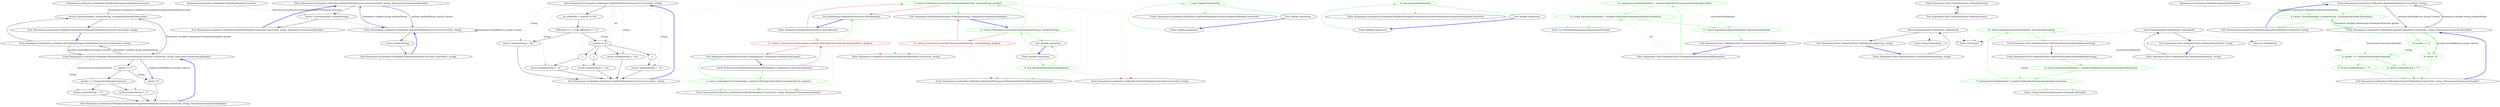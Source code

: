 digraph  {
n10 [label="Humanizer.Localisation.Ordinalize.BrazilianPortugueseOrdinalizeConverter", span=""];
n0 [cluster="Humanizer.Localisation.Ordinalize.BrazilianPortugueseOrdinalizeConverter.Convert(int, string)", label="Entry Humanizer.Localisation.Ordinalize.BrazilianPortugueseOrdinalizeConverter.Convert(int, string)", span="6-6"];
n1 [cluster="Humanizer.Localisation.Ordinalize.BrazilianPortugueseOrdinalizeConverter.Convert(int, string)", label="return Convert(number, numberString, GrammaticalGender.Masculine);", span="8-8"];
n2 [cluster="Humanizer.Localisation.Ordinalize.BrazilianPortugueseOrdinalizeConverter.Convert(int, string)", label="Exit Humanizer.Localisation.Ordinalize.BrazilianPortugueseOrdinalizeConverter.Convert(int, string)", span="6-6"];
n3 [cluster="Humanizer.Localisation.Ordinalize.BrazilianPortugueseOrdinalizeConverter.Convert(int, string, Humanizer.GrammaticalGender)", label="Entry Humanizer.Localisation.Ordinalize.BrazilianPortugueseOrdinalizeConverter.Convert(int, string, Humanizer.GrammaticalGender)", span="11-11"];
n4 [cluster="Humanizer.Localisation.Ordinalize.BrazilianPortugueseOrdinalizeConverter.Convert(int, string, Humanizer.GrammaticalGender)", label="number == 0", span="14-14"];
n6 [cluster="Humanizer.Localisation.Ordinalize.BrazilianPortugueseOrdinalizeConverter.Convert(int, string, Humanizer.GrammaticalGender)", label="gender == GrammaticalGender.Feminine", span="17-17"];
n7 [cluster="Humanizer.Localisation.Ordinalize.BrazilianPortugueseOrdinalizeConverter.Convert(int, string, Humanizer.GrammaticalGender)", label="return numberString + ''ª'';", span="18-18"];
n8 [cluster="Humanizer.Localisation.Ordinalize.BrazilianPortugueseOrdinalizeConverter.Convert(int, string, Humanizer.GrammaticalGender)", label="return numberString + ''º'';", span="20-20"];
n5 [cluster="Humanizer.Localisation.Ordinalize.BrazilianPortugueseOrdinalizeConverter.Convert(int, string, Humanizer.GrammaticalGender)", label="return ''0'';", span="15-15"];
n9 [cluster="Humanizer.Localisation.Ordinalize.BrazilianPortugueseOrdinalizeConverter.Convert(int, string, Humanizer.GrammaticalGender)", label="Exit Humanizer.Localisation.Ordinalize.BrazilianPortugueseOrdinalizeConverter.Convert(int, string, Humanizer.GrammaticalGender)", span="11-11"];
m0_0 [cluster="Humanizer.Localisation.Ordinalize.DefaultOrdinalizeConverter.Convert(int, string, Humanizer.GrammaticalGender)", file="DefaultOrdinalizeConverter.cs", label="Entry Humanizer.Localisation.Ordinalize.DefaultOrdinalizeConverter.Convert(int, string, Humanizer.GrammaticalGender)", span="6-6"];
m0_1 [cluster="Humanizer.Localisation.Ordinalize.DefaultOrdinalizeConverter.Convert(int, string, Humanizer.GrammaticalGender)", file="DefaultOrdinalizeConverter.cs", label="return Convert(number, numberString);", span="8-8"];
m0_2 [cluster="Humanizer.Localisation.Ordinalize.DefaultOrdinalizeConverter.Convert(int, string, Humanizer.GrammaticalGender)", file="DefaultOrdinalizeConverter.cs", label="Exit Humanizer.Localisation.Ordinalize.DefaultOrdinalizeConverter.Convert(int, string, Humanizer.GrammaticalGender)", span="6-6"];
m0_3 [cluster="Humanizer.Localisation.Ordinalize.DefaultOrdinalizeConverter.Convert(int, string)", file="DefaultOrdinalizeConverter.cs", label="Entry Humanizer.Localisation.Ordinalize.DefaultOrdinalizeConverter.Convert(int, string)", span="11-11"];
m0_4 [cluster="Humanizer.Localisation.Ordinalize.DefaultOrdinalizeConverter.Convert(int, string)", file="DefaultOrdinalizeConverter.cs", label="return numberString;", span="13-13"];
m0_5 [cluster="Humanizer.Localisation.Ordinalize.DefaultOrdinalizeConverter.Convert(int, string)", file="DefaultOrdinalizeConverter.cs", label="Exit Humanizer.Localisation.Ordinalize.DefaultOrdinalizeConverter.Convert(int, string)", span="11-11"];
m0_6 [file="DefaultOrdinalizeConverter.cs", label="Humanizer.Localisation.Ordinalize.DefaultOrdinalizeConverter", span=""];
m1_0 [cluster="Humanizer.Localisation.Ordinalize.EnglishOrdinalizeConverter.Convert(int, string)", file="EnglishOrdinalizeConverter.cs", label="Entry Humanizer.Localisation.Ordinalize.EnglishOrdinalizeConverter.Convert(int, string)", span="6-6"];
m1_1 [cluster="Humanizer.Localisation.Ordinalize.EnglishOrdinalizeConverter.Convert(int, string)", file="EnglishOrdinalizeConverter.cs", label="int nMod100 = number % 100", span="8-8"];
m1_3 [cluster="Humanizer.Localisation.Ordinalize.EnglishOrdinalizeConverter.Convert(int, string)", file="EnglishOrdinalizeConverter.cs", label="return numberString + ''th'';", span="12-12"];
m1_4 [cluster="Humanizer.Localisation.Ordinalize.EnglishOrdinalizeConverter.Convert(int, string)", file="EnglishOrdinalizeConverter.cs", label="number % 10", span="15-15"];
m1_6 [cluster="Humanizer.Localisation.Ordinalize.EnglishOrdinalizeConverter.Convert(int, string)", file="EnglishOrdinalizeConverter.cs", label="return numberString + ''st'';", span="18-18"];
m1_8 [cluster="Humanizer.Localisation.Ordinalize.EnglishOrdinalizeConverter.Convert(int, string)", file="EnglishOrdinalizeConverter.cs", label="return numberString + ''nd'';", span="21-21"];
m1_10 [cluster="Humanizer.Localisation.Ordinalize.EnglishOrdinalizeConverter.Convert(int, string)", file="EnglishOrdinalizeConverter.cs", label="return numberString + ''rd'';", span="24-24"];
m1_11 [cluster="Humanizer.Localisation.Ordinalize.EnglishOrdinalizeConverter.Convert(int, string)", file="EnglishOrdinalizeConverter.cs", label="return numberString + ''th'';", span="27-27"];
m1_2 [cluster="Humanizer.Localisation.Ordinalize.EnglishOrdinalizeConverter.Convert(int, string)", file="EnglishOrdinalizeConverter.cs", label="nMod100 >= 11 && nMod100 <= 13", span="10-10"];
m1_5 [cluster="Humanizer.Localisation.Ordinalize.EnglishOrdinalizeConverter.Convert(int, string)", file="EnglishOrdinalizeConverter.cs", label=1, span="17-17"];
m1_7 [cluster="Humanizer.Localisation.Ordinalize.EnglishOrdinalizeConverter.Convert(int, string)", file="EnglishOrdinalizeConverter.cs", label=2, span="20-20"];
m1_9 [cluster="Humanizer.Localisation.Ordinalize.EnglishOrdinalizeConverter.Convert(int, string)", file="EnglishOrdinalizeConverter.cs", label=3, span="23-23"];
m1_12 [cluster="Humanizer.Localisation.Ordinalize.EnglishOrdinalizeConverter.Convert(int, string)", file="EnglishOrdinalizeConverter.cs", label="Exit Humanizer.Localisation.Ordinalize.EnglishOrdinalizeConverter.Convert(int, string)", span="6-6"];
m2_20 [cluster="Humanizer.Localisation.Ordinalizer.DefaultOrdinalizer.Convert(int, string, Humanizer.GrammaticalGender)", file="OrdinalizeExtensions.cs", label="Entry Humanizer.Localisation.Ordinalizer.DefaultOrdinalizer.Convert(int, string, Humanizer.GrammaticalGender)", span="4-4"];
m2_17 [cluster="Humanizer.OrdinalizeExtensions.Ordinalize(int)", file="OrdinalizeExtensions.cs", label="Entry Humanizer.OrdinalizeExtensions.Ordinalize(int)", span="47-47"];
m2_18 [cluster="Humanizer.OrdinalizeExtensions.Ordinalize(string, Humanizer.GrammaticalGender)", color=green, community=0, file="OrdinalizeExtensions.cs", label="9: return Ordinalizer.Convert(int.Parse(numberString), numberString, gender);", span="41-41"];
m2_22 [cluster="Humanizer.OrdinalizeExtensions.Ordinalize(int, Humanizer.GrammaticalGender)", color=red, community=0, file="OrdinalizeExtensions.cs", label="11: return Converter.Convert(number, number.ToString(CultureInfo.InvariantCulture), gender);", span="63-63"];
m2_19 [cluster="Humanizer.OrdinalizeExtensions.Ordinalize(int)", file="OrdinalizeExtensions.cs", label="Exit Humanizer.OrdinalizeExtensions.Ordinalize(int)", span="47-47"];
m2_13 [cluster="Humanizer.OrdinalizeExtensions.Ordinalize(string)", color=green, community=0, file="OrdinalizeExtensions.cs", label="11: return Ordinalizer.Convert(int.Parse(numberString), numberString);", span="27-27"];
m2_14 [cluster="Humanizer.OrdinalizeExtensions.Ordinalize(string, Humanizer.GrammaticalGender)", color=red, community=0, file="OrdinalizeExtensions.cs", label="11: return Converter.Convert(int.Parse(numberString), numberString, gender);", span="39-39"];
m2_15 [cluster="Humanizer.OrdinalizeExtensions.Ordinalize(string, Humanizer.GrammaticalGender)", file="OrdinalizeExtensions.cs", label="Exit Humanizer.OrdinalizeExtensions.Ordinalize(string, Humanizer.GrammaticalGender)", span="37-37"];
m2_3 [cluster="Humanizer.Localisation.Ordinalize.EnglishOrdinalizeConverter.EnglishOrdinalizeConverter()", file="OrdinalizeExtensions.cs", label="Entry Humanizer.Localisation.Ordinalize.EnglishOrdinalizeConverter.EnglishOrdinalizeConverter()", span="4-4"];
m2_7 [cluster="Humanizer.Localisation.Ordinalize.BrazilianPortugueseOrdinalizeConverter.BrazilianPortugueseOrdinalizeConverter()", file="OrdinalizeExtensions.cs", label="Entry Humanizer.Localisation.Ordinalize.BrazilianPortugueseOrdinalizeConverter.BrazilianPortugueseOrdinalizeConverter()", span="4-4"];
m2_8 [cluster="lambda expression", file="OrdinalizeExtensions.cs", label="Entry lambda expression", span="17-17"];
m2_9 [cluster="lambda expression", color=green, community=0, file="OrdinalizeExtensions.cs", label="9: new BrazilianPortugueseOrdinalizer()", span="17-17"];
m2_10 [cluster="lambda expression", file="OrdinalizeExtensions.cs", label="Exit lambda expression", span="17-17"];
m2_21 [cluster="Humanizer.OrdinalizeExtensions.Ordinalize(int, Humanizer.GrammaticalGender)", file="OrdinalizeExtensions.cs", label="Entry Humanizer.OrdinalizeExtensions.Ordinalize(int, Humanizer.GrammaticalGender)", span="61-61"];
m2_26 [cluster="Humanizer.OrdinalizeExtensions.Ordinalize(int, Humanizer.GrammaticalGender)", color=green, community=0, file="OrdinalizeExtensions.cs", label="1: return Ordinalizer.Convert(number, number.ToString(CultureInfo.InvariantCulture), gender);", span="65-65"];
m2_23 [cluster="Humanizer.OrdinalizeExtensions.Ordinalize(int, Humanizer.GrammaticalGender)", file="OrdinalizeExtensions.cs", label="Exit Humanizer.OrdinalizeExtensions.Ordinalize(int, Humanizer.GrammaticalGender)", span="61-61"];
m2_11 [cluster="Humanizer.Localisation.Ordinalizer.BrazilianPortugueseOrdinalizer.BrazilianPortugueseOrdinalizer()", file="OrdinalizeExtensions.cs", label="Entry Humanizer.Localisation.Ordinalizer.BrazilianPortugueseOrdinalizer.BrazilianPortugueseOrdinalizer()", span="2-2"];
m2_16 [cluster="Humanizer.Localisation.Ordinalizer.DefaultOrdinalizer.Convert(int, string)", file="OrdinalizeExtensions.cs", label="Entry Humanizer.Localisation.Ordinalizer.DefaultOrdinalizer.Convert(int, string)", span="9-9"];
m2_0 [cluster="lambda expression", file="OrdinalizeExtensions.cs", label="Entry lambda expression", span="15-15"];
m2_1 [cluster="lambda expression", color=green, community=0, file="OrdinalizeExtensions.cs", label="1: new EnglishOrdinalizer()", span="15-15"];
m2_2 [cluster="lambda expression", file="OrdinalizeExtensions.cs", label="Exit lambda expression", span="15-15"];
m2_4 [cluster="lambda expression", file="OrdinalizeExtensions.cs", label="Entry lambda expression", span="16-16"];
m2_5 [cluster="lambda expression", color=green, community=0, file="OrdinalizeExtensions.cs", label="0: new SpanishOrdinalizer()", span="16-16"];
m2_6 [cluster="lambda expression", file="OrdinalizeExtensions.cs", label="Exit lambda expression", span="16-16"];
m2_12 [cluster="Humanizer.Localisation.Ordinalize.DefaultOrdinalizeConverter.Convert(int, string)", file="OrdinalizeExtensions.cs", label="Entry Humanizer.Localisation.Ordinalize.DefaultOrdinalizeConverter.Convert(int, string)", span="11-11"];
m3_16 [cluster="int.Ordinalize(Humanizer.GrammaticalGender)", file="OrdinalizeTests.cs", label="Entry int.Ordinalize(Humanizer.GrammaticalGender)", span="63-63"];
m3_2 [cluster="Humanizer.Tests.OrdinalizeTests.OrdinalizeString(string, string)", file="OrdinalizeTests.cs", label="Entry Humanizer.Tests.OrdinalizeTests.OrdinalizeString(string, string)", span="41-41"];
m3_3 [cluster="Humanizer.Tests.OrdinalizeTests.OrdinalizeString(string, string)", file="OrdinalizeTests.cs", label="Assert.Equal(number.Ordinalize(), ordinalized)", span="43-43"];
m3_4 [cluster="Humanizer.Tests.OrdinalizeTests.OrdinalizeString(string, string)", file="OrdinalizeTests.cs", label="Exit Humanizer.Tests.OrdinalizeTests.OrdinalizeString(string, string)", span="41-41"];
m3_22 [cluster="string.Ordinalize(Humanizer.GrammaticalGender)", file="OrdinalizeTests.cs", label="Entry string.Ordinalize(Humanizer.GrammaticalGender)", span="39-39"];
m3_17 [cluster="Humanizer.Tests.OrdinalizeTests.OrdinalizeStringGenderIndifferent(string)", file="OrdinalizeTests.cs", label="Entry Humanizer.Tests.OrdinalizeTests.OrdinalizeStringGenderIndifferent(string)", span="115-115"];
m3_18 [cluster="Humanizer.Tests.OrdinalizeTests.OrdinalizeStringGenderIndifferent(string)", color=green, community=0, file="OrdinalizeTests.cs", label="2: string masculineOrdinalized = number.Ordinalize(GrammaticalGender.Masculine)", span="117-117"];
m3_19 [cluster="Humanizer.Tests.OrdinalizeTests.OrdinalizeStringGenderIndifferent(string)", color=green, community=0, file="OrdinalizeTests.cs", label="7: string feminineOrdinalized = number.Ordinalize(GrammaticalGender.Feminine)", span="118-118"];
m3_20 [cluster="Humanizer.Tests.OrdinalizeTests.OrdinalizeStringGenderIndifferent(string)", color=green, community=0, file="OrdinalizeTests.cs", label="14: Assert.Equal(masculineOrdinalized, feminineOrdinalized)", span="119-119"];
m3_21 [cluster="Humanizer.Tests.OrdinalizeTests.OrdinalizeStringGenderIndifferent(string)", file="OrdinalizeTests.cs", label="Exit Humanizer.Tests.OrdinalizeTests.OrdinalizeStringGenderIndifferent(string)", span="115-115"];
m3_7 [cluster="Humanizer.Tests.OrdinalizeTests.OrdanizeNumber(int, string)", file="OrdinalizeTests.cs", label="Entry Humanizer.Tests.OrdinalizeTests.OrdanizeNumber(int, string)", span="75-75"];
m3_8 [cluster="Humanizer.Tests.OrdinalizeTests.OrdanizeNumber(int, string)", file="OrdinalizeTests.cs", label="Assert.Equal(number.Ordinalize(), ordinalized)", span="77-77"];
m3_9 [cluster="Humanizer.Tests.OrdinalizeTests.OrdanizeNumber(int, string)", file="OrdinalizeTests.cs", label="Exit Humanizer.Tests.OrdinalizeTests.OrdanizeNumber(int, string)", span="75-75"];
m3_11 [cluster="Humanizer.Tests.OrdinalizeTests.OrdinalizeNumberGenderIndifferent(int)", file="OrdinalizeTests.cs", label="Entry Humanizer.Tests.OrdinalizeTests.OrdinalizeNumberGenderIndifferent(int)", span="94-94"];
m3_12 [cluster="Humanizer.Tests.OrdinalizeTests.OrdinalizeNumberGenderIndifferent(int)", color=green, community=0, file="OrdinalizeTests.cs", label="12: string masculineOrdinalized = number.Ordinalize(GrammaticalGender.Masculine)", span="96-96"];
m3_13 [cluster="Humanizer.Tests.OrdinalizeTests.OrdinalizeNumberGenderIndifferent(int)", color=green, community=0, file="OrdinalizeTests.cs", label="12: string feminineOrdinalized = number.Ordinalize(GrammaticalGender.Feminine)", span="97-97"];
m3_14 [cluster="Humanizer.Tests.OrdinalizeTests.OrdinalizeNumberGenderIndifferent(int)", color=green, community=0, file="OrdinalizeTests.cs", label="11: Assert.Equal(masculineOrdinalized, feminineOrdinalized)", span="98-98"];
m3_15 [cluster="Humanizer.Tests.OrdinalizeTests.OrdinalizeNumberGenderIndifferent(int)", file="OrdinalizeTests.cs", label="Exit Humanizer.Tests.OrdinalizeTests.OrdinalizeNumberGenderIndifferent(int)", span="94-94"];
m3_6 [cluster="Unk.Equal", file="OrdinalizeTests.cs", label="Entry Unk.Equal", span=""];
m3_10 [cluster="int.Ordinalize()", file="OrdinalizeTests.cs", label="Entry int.Ordinalize()", span="47-47"];
m3_0 [cluster="Humanizer.Tests.OrdinalizeTests.OrdinalizeTests()", file="OrdinalizeTests.cs", label="Entry Humanizer.Tests.OrdinalizeTests.OrdinalizeTests()", span="7-7"];
m3_1 [cluster="Humanizer.Tests.OrdinalizeTests.OrdinalizeTests()", file="OrdinalizeTests.cs", label="Exit Humanizer.Tests.OrdinalizeTests.OrdinalizeTests()", span="7-7"];
m3_5 [cluster="string.Ordinalize()", file="OrdinalizeTests.cs", label="Entry string.Ordinalize()", span="23-23"];
m4_0 [cluster="Humanizer.Localisation.Ordinalizer.SpanishOrdinalizer.Convert(int, string)", file="SpanishOrdinalizer.cs", label="Entry Humanizer.Localisation.Ordinalizer.SpanishOrdinalizer.Convert(int, string)", span="4-4"];
m4_1 [cluster="Humanizer.Localisation.Ordinalizer.SpanishOrdinalizer.Convert(int, string)", color=green, community=0, file="SpanishOrdinalizer.cs", label="4: return Convert(number, numberString, GrammaticalGender.Masculine);", span="6-6"];
m4_2 [cluster="Humanizer.Localisation.Ordinalizer.SpanishOrdinalizer.Convert(int, string)", file="SpanishOrdinalizer.cs", label="Exit Humanizer.Localisation.Ordinalizer.SpanishOrdinalizer.Convert(int, string)", span="4-4"];
m4_3 [cluster="Humanizer.Localisation.Ordinalizer.SpanishOrdinalizer.Convert(int, string, Humanizer.GrammaticalGender)", file="SpanishOrdinalizer.cs", label="Entry Humanizer.Localisation.Ordinalizer.SpanishOrdinalizer.Convert(int, string, Humanizer.GrammaticalGender)", span="9-9"];
m4_4 [cluster="Humanizer.Localisation.Ordinalizer.SpanishOrdinalizer.Convert(int, string, Humanizer.GrammaticalGender)", color=green, community=0, file="SpanishOrdinalizer.cs", label="4: number == 0", span="12-12"];
m4_5 [cluster="Humanizer.Localisation.Ordinalizer.SpanishOrdinalizer.Convert(int, string, Humanizer.GrammaticalGender)", color=green, community=0, file="SpanishOrdinalizer.cs", label="4: return ''0'';", span="13-13"];
m4_6 [cluster="Humanizer.Localisation.Ordinalizer.SpanishOrdinalizer.Convert(int, string, Humanizer.GrammaticalGender)", color=green, community=0, file="SpanishOrdinalizer.cs", label="4: gender == GrammaticalGender.Feminine", span="15-15"];
m4_7 [cluster="Humanizer.Localisation.Ordinalizer.SpanishOrdinalizer.Convert(int, string, Humanizer.GrammaticalGender)", color=green, community=0, file="SpanishOrdinalizer.cs", label="4: return numberString + ''ª'';", span="16-16"];
m4_8 [cluster="Humanizer.Localisation.Ordinalizer.SpanishOrdinalizer.Convert(int, string, Humanizer.GrammaticalGender)", color=green, community=0, file="SpanishOrdinalizer.cs", label="4: return numberString + ''º'';", span="18-18"];
m4_9 [cluster="Humanizer.Localisation.Ordinalizer.SpanishOrdinalizer.Convert(int, string, Humanizer.GrammaticalGender)", file="SpanishOrdinalizer.cs", label="Exit Humanizer.Localisation.Ordinalizer.SpanishOrdinalizer.Convert(int, string, Humanizer.GrammaticalGender)", span="9-9"];
m4_10 [file="SpanishOrdinalizer.cs", label="Humanizer.Localisation.Ordinalizer.SpanishOrdinalizer", span=""];
n10 -> n1  [color=darkseagreen4, key=1, label="Humanizer.Localisation.Ordinalize.BrazilianPortugueseOrdinalizeConverter", style=dashed];
n0 -> n1  [key=0, style=solid];
n0 -> n3  [color=darkorchid, key=3, label="method methodReturn string Convert", style=bold];
n1 -> n2  [key=0, style=solid];
n1 -> n3  [key=2, style=dotted];
n2 -> n0  [color=blue, key=0, style=bold];
n3 -> n4  [key=0, style=solid];
n3 -> n6  [color=darkseagreen4, key=1, label="Humanizer.GrammaticalGender", style=dashed];
n3 -> n7  [color=darkseagreen4, key=1, label=string, style=dashed];
n3 -> n8  [color=darkseagreen4, key=1, label=string, style=dashed];
n3 -> n0  [color=darkorchid, key=3, label="Parameter variable string numberString", style=bold];
n3 -> n1  [color=darkorchid, key=3, label="Parameter variable Humanizer.GrammaticalGender gender", style=bold];
n3 -> n5  [color=darkorchid, key=3, label="method methodReturn string Convert", style=bold];
n4 -> n5  [key=0, style=solid];
n4 -> n6  [key=0, style=solid];
n6 -> n7  [key=0, style=solid];
n6 -> n8  [key=0, style=solid];
n7 -> n9  [key=0, style=solid];
n8 -> n9  [key=0, style=solid];
n5 -> n9  [key=0, style=solid];
n9 -> n3  [color=blue, key=0, style=bold];
m0_0 -> m0_1  [key=0, style=solid];
m0_0 -> m0_3  [color=darkorchid, key=3, label="method methodReturn string Convert", style=bold];
m0_1 -> m0_2  [key=0, style=solid];
m0_1 -> m0_3  [key=2, style=dotted];
m0_2 -> m0_0  [color=blue, key=0, style=bold];
m0_3 -> m0_4  [key=0, style=solid];
m0_3 -> m0_0  [color=darkorchid, key=3, label="Parameter variable string numberString", style=bold];
m0_3 -> m0_3  [color=darkorchid, key=3, label="method methodReturn string Convert", style=bold];
m0_4 -> m0_5  [key=0, style=solid];
m0_5 -> m0_3  [color=blue, key=0, style=bold];
m0_6 -> m0_1  [color=darkseagreen4, key=1, label="Humanizer.Localisation.Ordinalize.DefaultOrdinalizeConverter", style=dashed];
m1_0 -> m1_1  [key=0, style=solid];
m1_0 -> m1_3  [color=darkseagreen4, key=1, label=string, style=dashed];
m1_0 -> m1_4  [color=darkseagreen4, key=1, label=int, style=dashed];
m1_0 -> m1_6  [color=darkseagreen4, key=1, label=string, style=dashed];
m1_0 -> m1_8  [color=darkseagreen4, key=1, label=string, style=dashed];
m1_0 -> m1_10  [color=darkseagreen4, key=1, label=string, style=dashed];
m1_0 -> m1_11  [color=darkseagreen4, key=1, label=string, style=dashed];
m1_1 -> m1_2  [key=0, style=solid];
m1_3 -> m1_12  [key=0, style=solid];
m1_4 -> m1_5  [key=0, style=solid];
m1_4 -> m1_7  [key=0, style=solid];
m1_4 -> m1_9  [key=0, style=solid];
m1_4 -> m1_11  [key=0, style=solid];
m1_6 -> m1_12  [key=0, style=solid];
m1_8 -> m1_12  [key=0, style=solid];
m1_10 -> m1_12  [key=0, style=solid];
m1_11 -> m1_12  [key=0, style=solid];
m1_2 -> m1_3  [key=0, style=solid];
m1_2 -> m1_4  [key=0, style=solid];
m1_5 -> m1_6  [key=0, style=solid];
m1_7 -> m1_8  [key=0, style=solid];
m1_9 -> m1_10  [key=0, style=solid];
m1_12 -> m1_0  [color=blue, key=0, style=bold];
m2_17 -> m2_18  [color=red, key=0, style=solid];
m2_17 -> m2_22  [color=green, key=0, style=solid];
m2_18 -> m2_19  [color=red, key=0, style=solid];
m2_18 -> m2_20  [color=green, key=2, style=dotted];
m2_18 -> m2_12  [color=red, key=2, style=dotted];
m2_18 -> m2_15  [color=green, key=0, style=solid];
m2_18 -> m2_11  [color=green, key=2, style=dotted];
m2_22 -> m2_19  [color=green, key=0, style=solid];
m2_22 -> m2_20  [color=red, key=2, style=dotted];
m2_22 -> m2_16  [color=red, key=2, style=dotted];
m2_22 -> m2_23  [color=red, key=0, style=solid];
m2_19 -> m2_17  [color=blue, key=0, style=bold];
m2_13 -> m2_14  [color=red, key=0, style=solid];
m2_13 -> m2_18  [color=green, key=0, style=solid];
m2_13 -> m2_10  [color=green, key=0, style=solid];
m2_13 -> m2_11  [color=green, key=2, style=dotted];
m2_13 -> m2_16  [color=green, key=2, style=dotted];
m2_14 -> m2_15  [color=red, key=0, style=solid];
m2_14 -> m2_11  [color=red, key=2, style=dotted];
m2_14 -> m2_16  [color=red, key=2, style=dotted];
m2_15 -> m2_13  [color=blue, key=0, style=bold];
m2_8 -> m2_9  [color=green, key=0, style=solid];
m2_8 -> m2_13  [color=green, key=0, style=solid];
m2_9 -> m2_10  [color=green, key=0, style=solid];
m2_9 -> m2_11  [color=green, key=2, style=dotted];
m2_9 -> m2_12  [color=red, key=2, style=dotted];
m2_10 -> m2_8  [color=blue, key=0, style=bold];
m2_21 -> m2_22  [color=red, key=0, style=solid];
m2_21 -> m2_26  [color=green, key=0, style=solid];
m2_26 -> m2_23  [color=green, key=0, style=solid];
m2_26 -> m2_20  [color=green, key=2, style=dotted];
m2_23 -> m2_21  [color=blue, key=0, style=bold];
m2_0 -> m2_1  [color=green, key=0, style=solid];
m2_1 -> m2_2  [color=green, key=0, style=solid];
m2_1 -> m2_3  [color=green, key=2, style=dotted];
m2_2 -> m2_0  [color=blue, key=0, style=bold];
m2_4 -> m2_5  [color=green, key=0, style=solid];
m2_5 -> m2_6  [color=green, key=0, style=solid];
m2_5 -> m2_7  [color=green, key=2, style=dotted];
m2_6 -> m2_4  [color=blue, key=0, style=bold];
m3_2 -> m3_3  [key=0, style=solid];
m3_3 -> m3_4  [key=0, style=solid];
m3_3 -> m3_5  [key=2, style=dotted];
m3_3 -> m3_6  [key=2, style=dotted];
m3_4 -> m3_2  [color=blue, key=0, style=bold];
m3_17 -> m3_18  [color=green, key=0, style=solid];
m3_17 -> m3_19  [color=green, key=1, label=string, style=dashed];
m3_18 -> m3_19  [color=green, key=0, style=solid];
m3_18 -> m3_22  [color=green, key=2, style=dotted];
m3_18 -> m3_20  [color=green, key=1, label=masculineOrdinalized, style=dashed];
m3_19 -> m3_20  [color=green, key=0, style=solid];
m3_19 -> m3_22  [color=green, key=2, style=dotted];
m3_20 -> m3_21  [color=green, key=0, style=solid];
m3_20 -> m3_6  [color=green, key=2, style=dotted];
m3_21 -> m3_17  [color=blue, key=0, style=bold];
m3_7 -> m3_8  [key=0, style=solid];
m3_8 -> m3_9  [key=0, style=solid];
m3_8 -> m3_10  [key=2, style=dotted];
m3_8 -> m3_6  [key=2, style=dotted];
m3_9 -> m3_7  [color=blue, key=0, style=bold];
m3_11 -> m3_12  [color=green, key=0, style=solid];
m3_11 -> m3_13  [color=green, key=1, label=int, style=dashed];
m3_12 -> m3_13  [color=green, key=0, style=solid];
m3_12 -> m3_16  [color=green, key=2, style=dotted];
m3_12 -> m3_14  [color=green, key=1, label=masculineOrdinalized, style=dashed];
m3_13 -> m3_14  [color=green, key=0, style=solid];
m3_13 -> m3_16  [color=green, key=2, style=dotted];
m3_14 -> m3_15  [color=green, key=0, style=solid];
m3_14 -> m3_6  [color=green, key=2, style=dotted];
m3_15 -> m3_11  [color=blue, key=0, style=bold];
m3_0 -> m3_1  [key=0, style=solid];
m3_1 -> m3_0  [color=blue, key=0, style=bold];
m4_0 -> m4_1  [color=green, key=0, style=solid];
m4_0 -> m4_3  [color=darkorchid, key=3, label="method methodReturn string Convert", style=bold];
m4_1 -> m4_2  [color=green, key=0, style=solid];
m4_1 -> m4_3  [color=green, key=2, style=dotted];
m4_2 -> m4_0  [color=blue, key=0, style=bold];
m4_3 -> m4_1  [color=green, key=3, label="Parameter variable Humanizer.GrammaticalGender gender", style=bold];
m4_3 -> m4_4  [color=green, key=0, style=solid];
m4_3 -> m4_6  [color=green, key=1, label="Humanizer.GrammaticalGender", style=dashed];
m4_3 -> m4_7  [color=green, key=1, label=string, style=dashed];
m4_3 -> m4_8  [color=green, key=1, label=string, style=dashed];
m4_3 -> m4_5  [color=green, key=3, label="method methodReturn string Convert", style=bold];
m4_3 -> m4_0  [color=darkorchid, key=3, label="Parameter variable string numberString", style=bold];
m4_4 -> m4_5  [color=green, key=0, style=solid];
m4_4 -> m4_6  [color=green, key=0, style=solid];
m4_5 -> m4_9  [color=green, key=0, style=solid];
m4_6 -> m4_7  [color=green, key=0, style=solid];
m4_6 -> m4_8  [color=green, key=0, style=solid];
m4_7 -> m4_9  [color=green, key=0, style=solid];
m4_8 -> m4_9  [color=green, key=0, style=solid];
m4_9 -> m4_3  [color=blue, key=0, style=bold];
m4_10 -> m4_1  [color=green, key=1, label="Humanizer.Localisation.Ordinalizer.SpanishOrdinalizer", style=dashed];
}
